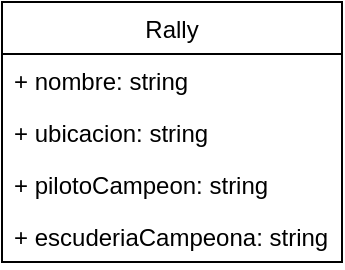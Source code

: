 <mxfile version="10.7.7" type="device"><diagram id="8Hirv3TfeeAslRbU18TB" name="Page-1"><mxGraphModel dx="961" dy="568" grid="1" gridSize="10" guides="1" tooltips="1" connect="1" arrows="1" fold="1" page="1" pageScale="1" pageWidth="827" pageHeight="1169" math="0" shadow="0"><root><mxCell id="0"/><mxCell id="1" parent="0"/><mxCell id="3s1LjrshcAw_Gb7uX9Br-1" value="Rally" style="swimlane;fontStyle=0;childLayout=stackLayout;horizontal=1;startSize=26;fillColor=none;horizontalStack=0;resizeParent=1;resizeParentMax=0;resizeLast=0;collapsible=1;marginBottom=0;swimlaneFillColor=none;" vertex="1" parent="1"><mxGeometry x="20" y="20" width="170" height="130" as="geometry"/></mxCell><mxCell id="3s1LjrshcAw_Gb7uX9Br-2" value="+ nombre: string" style="text;strokeColor=none;fillColor=none;align=left;verticalAlign=top;spacingLeft=4;spacingRight=4;overflow=hidden;rotatable=0;points=[[0,0.5],[1,0.5]];portConstraint=eastwest;" vertex="1" parent="3s1LjrshcAw_Gb7uX9Br-1"><mxGeometry y="26" width="170" height="26" as="geometry"/></mxCell><mxCell id="3s1LjrshcAw_Gb7uX9Br-3" value="+ ubicacion: string" style="text;strokeColor=none;fillColor=none;align=left;verticalAlign=top;spacingLeft=4;spacingRight=4;overflow=hidden;rotatable=0;points=[[0,0.5],[1,0.5]];portConstraint=eastwest;" vertex="1" parent="3s1LjrshcAw_Gb7uX9Br-1"><mxGeometry y="52" width="170" height="26" as="geometry"/></mxCell><mxCell id="3s1LjrshcAw_Gb7uX9Br-4" value="+ pilotoCampeon: string" style="text;strokeColor=none;fillColor=none;align=left;verticalAlign=top;spacingLeft=4;spacingRight=4;overflow=hidden;rotatable=0;points=[[0,0.5],[1,0.5]];portConstraint=eastwest;" vertex="1" parent="3s1LjrshcAw_Gb7uX9Br-1"><mxGeometry y="78" width="170" height="26" as="geometry"/></mxCell><mxCell id="3s1LjrshcAw_Gb7uX9Br-23" value="+ escuderiaCampeona: string" style="text;strokeColor=none;fillColor=none;align=left;verticalAlign=top;spacingLeft=4;spacingRight=4;overflow=hidden;rotatable=0;points=[[0,0.5],[1,0.5]];portConstraint=eastwest;" vertex="1" parent="3s1LjrshcAw_Gb7uX9Br-1"><mxGeometry y="104" width="170" height="26" as="geometry"/></mxCell></root></mxGraphModel></diagram></mxfile>